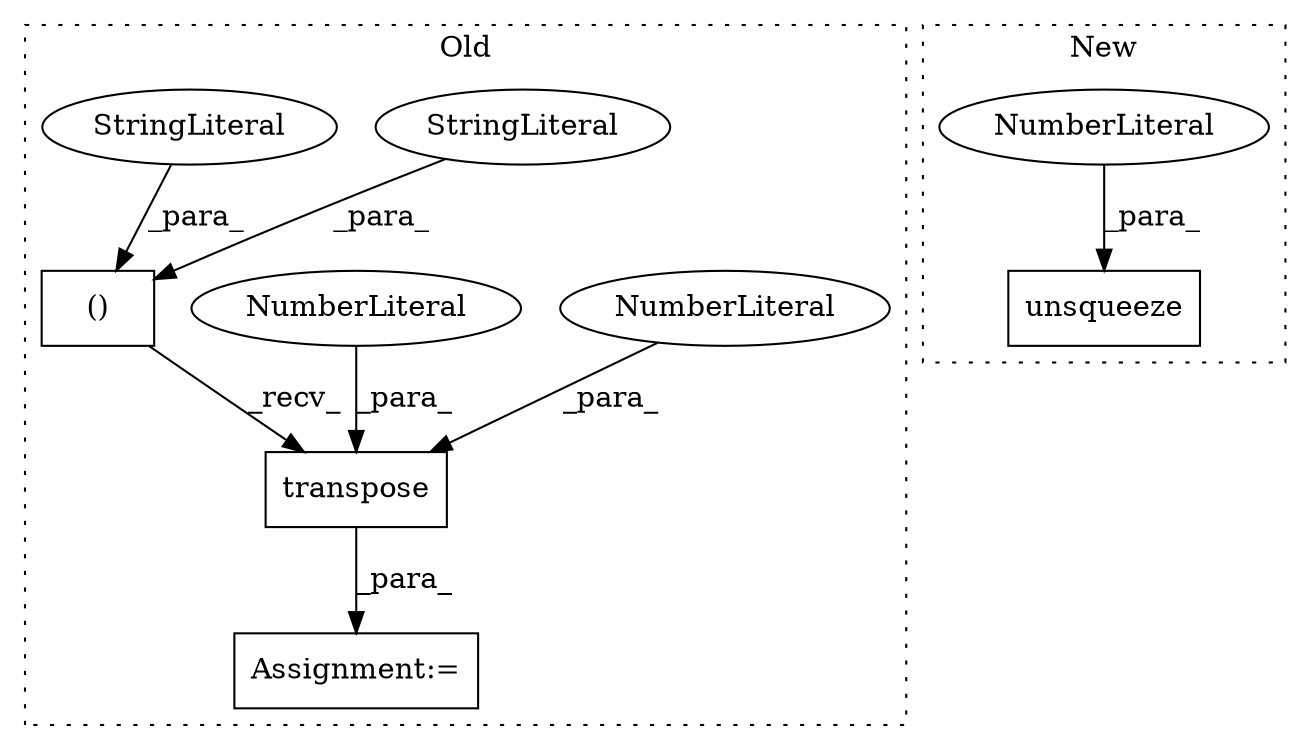 digraph G {
subgraph cluster0 {
1 [label="transpose" a="32" s="5167,5180" l="10,1" shape="box"];
3 [label="NumberLiteral" a="34" s="5179" l="1" shape="ellipse"];
4 [label="NumberLiteral" a="34" s="5177" l="1" shape="ellipse"];
5 [label="Assignment:=" a="7" s="5322" l="2" shape="box"];
7 [label="()" a="106" s="5105" l="59" shape="box"];
8 [label="StringLiteral" a="45" s="5148" l="16" shape="ellipse"];
9 [label="StringLiteral" a="45" s="5119" l="16" shape="ellipse"];
label = "Old";
style="dotted";
}
subgraph cluster1 {
2 [label="unsqueeze" a="32" s="5481,5492" l="10,1" shape="box"];
6 [label="NumberLiteral" a="34" s="5491" l="1" shape="ellipse"];
label = "New";
style="dotted";
}
1 -> 5 [label="_para_"];
3 -> 1 [label="_para_"];
4 -> 1 [label="_para_"];
6 -> 2 [label="_para_"];
7 -> 1 [label="_recv_"];
8 -> 7 [label="_para_"];
9 -> 7 [label="_para_"];
}